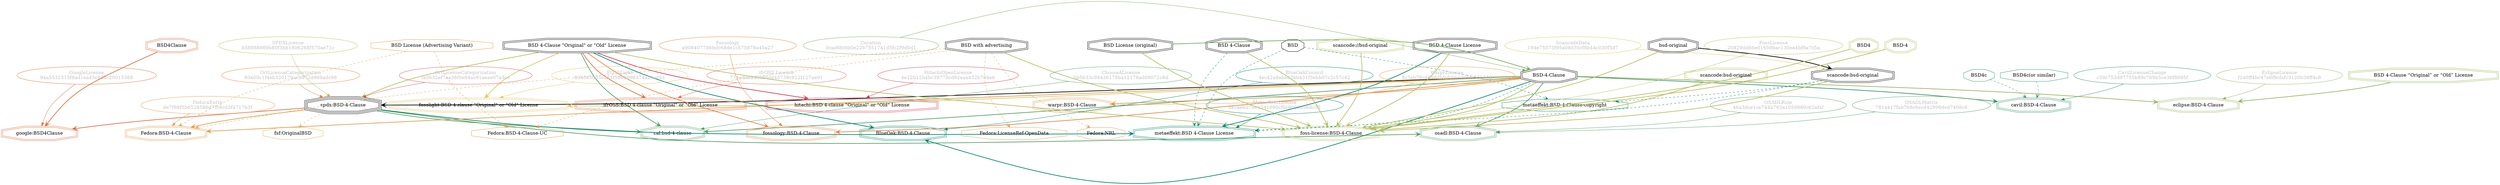 strict digraph {
    node [shape=box];
    graph [splines=curved];
    542 [label="SPDXLicense\nb58988989b80f3bb1806268f570ae71c"
        ,fontcolor=gray
        ,color="#b8bf62"
        ,fillcolor="beige;1"
        ,shape=ellipse];
    543 [label="spdx:BSD-4-Clause"
        ,shape=tripleoctagon];
    544 [label="BSD-4-Clause"
        ,shape=doubleoctagon];
    545 [label="BSD 4-Clause \"Original\" or \"Old\" License"
        ,shape=doubleoctagon];
    5503 [label="GoogleLicense\n94a5532315f8ad1ea45c8d8c20015388"
         ,fontcolor=gray
         ,color="#e06f45"
         ,fillcolor="beige;1"
         ,shape=ellipse];
    5504 [label="google:BSD4Clause"
         ,color="#e06f45"
         ,shape=doubleoctagon];
    5505 [label=BSD4Clause
         ,color="#e06f45"
         ,shape=doubleoctagon];
    5935 [label=BSD,shape=octagon];
    5987 [label="Fedora:BSD-4-Clause-UC"
         ,color="#e09d4b"
         ,shape=octagon];
    5988 [label="BSD License (Advertising Variant)"
         ,color="#e09d4b"
         ,shape=octagon];
    5989 [label="BSD with advertising"
         ,shape=doubleoctagon];
    5990 [label="FedoraEntry\nde7f88f5b6528586d7f08cd3f4717b3f"
         ,fontcolor=gray
         ,color="#e09d4b"
         ,fillcolor="beige;1"
         ,shape=ellipse];
    5991 [label="Fedora:BSD-4-Clause"
         ,color="#e09d4b"
         ,shape=doubleoctagon];
    7473 [label="Fedora:LicenseRef-OpenData"
         ,color="#e09d4b"
         ,shape=octagon];
    8203 [label="Fedora:NRL"
         ,color="#e09d4b"
         ,shape=octagon];
    8809 [label="BlueOakCouncil\n4ec42a9abe83bb431f3ebb07c2c57c42"
         ,fontcolor=gray
         ,color="#00876c"
         ,fillcolor="beige;1"
         ,shape=ellipse];
    8810 [label="BlueOak:BSD-4-Clause"
         ,color="#00876c"
         ,shape=doubleoctagon];
    9564 [label="OSADLRule\n46a3dce1ce744b763a1059880c62afaf"
         ,fontcolor=gray
         ,color="#58a066"
         ,fillcolor="beige;1"
         ,shape=ellipse];
    9565 [label="osadl:BSD-4-Clause"
         ,color="#58a066"
         ,shape=doubleoctagon];
    9914 [label="OSADLMatrix\n781a417fab768c6ecd42998dcd7408c6"
         ,fontcolor=gray
         ,color="#58a066"
         ,fillcolor="beige;1"
         ,shape=ellipse];
    10516 [label="fsf:OriginalBSD"
          ,color="#deb256"
          ,shape=octagon];
    10979 [label="ChooseALicense\nbb5b33c98436178ba12178ad09072c8d"
          ,fontcolor=gray
          ,color="#58a066"
          ,fillcolor="beige;1"
          ,shape=ellipse];
    10980 [label="cal:bsd-4-clause"
          ,color="#58a066"
          ,shape=doubleoctagon];
    13017 [label="ScancodeData\n194e75573f95a08d35cf8b44c030f5d7"
          ,fontcolor=gray
          ,color="#dac767"
          ,fillcolor="beige;1"
          ,shape=ellipse];
    13018 [label="scancode:bsd-original"
          ,shape=doubleoctagon];
    13019 [label="bsd-original"
          ,shape=doubleoctagon];
    26893 [label="Fossology\na9084077d6fefc68de1c575878a45a27"
          ,fontcolor=gray
          ,color="#e18745"
          ,fillcolor="beige;1"
          ,shape=ellipse];
    26894 [label="fossology:BSD-4-Clause"
          ,color="#e18745"
          ,shape=doubleoctagon];
    28633 [label="OrtLicenseCategorization\nfa3632ef7aa36f0e84ac91aeae07a3ce"
          ,fontcolor=gray
          ,color="#dc574a"
          ,fillcolor="beige;1"
          ,shape=ellipse];
    35482 [label="OrtLicenseCategorization\n83e00c1f4eb320179acb972d969adc98"
          ,fontcolor=gray
          ,color="#e18745"
          ,fillcolor="beige;1"
          ,shape=ellipse];
    36594 [label="CavilLicenseChange\nc39c753d97755b89c769b5ce36f8695f"
          ,fontcolor=gray
          ,color="#379469"
          ,fillcolor="beige;1"
          ,shape=ellipse];
    36595 [label="cavil:BSD-4-Clause"
          ,color="#379469"
          ,shape=doubleoctagon];
    36596 [label=BSD4c
          ,color="#379469"
          ,shape=octagon];
    36597 [label="BSD4c(or similar)"
          ,color="#379469"
          ,shape=octagon];
    39323 [label="MetaeffektLicense\nce5aeb179e1041690cf0c900ab56dc35"
          ,fontcolor=gray
          ,color="#00876c"
          ,fillcolor="beige;1"
          ,shape=ellipse];
    39324 [label="metaeffekt:BSD 4-Clause License"
          ,color="#00876c"
          ,shape=doubleoctagon];
    39325 [label="BSD 4-Clause License"
          ,shape=doubleoctagon];
    39326 [label="BSD 4-Clause"
          ,shape=doubleoctagon];
    39354 [label="metaeffekt:BSD-4-Clause-copyright"
          ,color="#00876c"
          ,shape=octagon];
    50225 [label="WarprLicense\n8c3ab78cd698dbfafcbba209f135b648"
          ,fontcolor=gray
          ,color="#e09d4b"
          ,fillcolor="beige;1"
          ,shape=ellipse];
    50226 [label="warpr:BSD-4-Clause"
          ,color="#e09d4b"
          ,shape=doubleoctagon];
    50473 [label="FossLicense\n20829dd66e01659bac130ea4bf8a7c5a"
          ,fontcolor=gray
          ,color="#b8bf62"
          ,fillcolor="beige;1"
          ,shape=ellipse];
    50474 [label="foss-license:BSD-4-Clause"
          ,color="#b8bf62"
          ,shape=doubleoctagon];
    50475 [label=BSD4
          ,color="#b8bf62"
          ,shape=doubleoctagon];
    50476 [label="BSD-4"
          ,color="#b8bf62"
          ,shape=doubleoctagon];
    50477 [label="BSD License (original)"
          ,shape=doubleoctagon];
    50478 [label="scancode://bsd-original"
          ,color="#b8bf62"
          ,shape=doubleoctagon];
    50479 [label="scancode:bsd-original"
          ,color="#b8bf62"
          ,shape=doubleoctagon];
    51053 [label="FOSSLight\n6340e5835cd53f5ff6b996374a23e6b1"
          ,fontcolor=gray
          ,color="#dac767"
          ,fillcolor="beige;1"
          ,shape=ellipse];
    51054 [label="fosslight:BSD 4-clause \"Original\" or \"Old\" License"
          ,color="#dac767"
          ,shape=doubleoctagon];
    51491 [label="HitachiOpenLicense\n4e12b12b4bc3977dcd92eaa432b704e6"
          ,fontcolor=gray
          ,color="#d43d51"
          ,fillcolor="beige;1"
          ,shape=ellipse];
    51492 [label="hitachi:BSD 4-clause \"Original\" or \"Old\" License"
          ,color="#d43d51"
          ,shape=doubleoctagon];
    54348 [label="EclipseLicense\nf1d0ff4bc47e6f9cfafc3120b38ff4c8"
          ,fontcolor=gray
          ,color="#98b561"
          ,fillcolor="beige;1"
          ,shape=ellipse];
    54349 [label="eclipse:BSD-4-Clause"
          ,color="#98b561"
          ,shape=doubleoctagon];
    54350 [label="BSD 4-Clause “Original” or “Old” License"
          ,color="#98b561"
          ,shape=doubleoctagon];
    54501 [label="ifrOSS License\n774edde840c98dd45739c912f127ae91"
          ,fontcolor=gray
          ,color="#e06f45"
          ,fillcolor="beige;1"
          ,shape=ellipse];
    54502 [label="ifrOSS:BSD 4-clause \"Original\" or \"Old\" License"
          ,color="#e06f45"
          ,shape=doubleoctagon];
    58452 [label="Curation\n0cad6fc0b0e22b7551741d5fc2f9d0d1"
          ,fontcolor=gray
          ,color="#78ab63"
          ,fillcolor="beige;1"
          ,shape=ellipse];
    542 -> 543 [weight=0.5
               ,color="#b8bf62"];
    543 -> 5504 [style=bold
                ,arrowhead=vee
                ,weight=0.7
                ,color="#e06f45"];
    543 -> 5991 [style=bold
                ,arrowhead=vee
                ,weight=0.7
                ,color="#e09d4b"];
    543 -> 9565 [style=bold
                ,arrowhead=vee
                ,weight=0.7
                ,color="#58a066"];
    543 -> 10516 [style=dashed
                 ,arrowhead=vee
                 ,weight=0.5
                 ,color="#deb256"];
    543 -> 10980 [style=bold
                 ,arrowhead=vee
                 ,weight=0.7
                 ,color="#58a066"];
    543 -> 39324 [style=bold
                 ,arrowhead=vee
                 ,weight=0.7
                 ,color="#00876c"];
    544 -> 543 [style=bold
               ,arrowhead=vee
               ,weight=0.7];
    544 -> 5991 [style=bold
                ,arrowhead=vee
                ,weight=0.7
                ,color="#e09d4b"];
    544 -> 8810 [style=bold
                ,arrowhead=vee
                ,weight=0.7
                ,color="#00876c"];
    544 -> 9565 [style=bold
                ,arrowhead=vee
                ,weight=0.7
                ,color="#58a066"];
    544 -> 10980 [style=bold
                 ,arrowhead=vee
                 ,weight=0.7
                 ,color="#58a066"];
    544 -> 26894 [style=bold
                 ,arrowhead=vee
                 ,weight=0.7
                 ,color="#e18745"];
    544 -> 36595 [style=bold
                 ,arrowhead=vee
                 ,weight=0.7
                 ,color="#379469"];
    544 -> 36595 [style=bold
                 ,arrowhead=vee
                 ,weight=0.7
                 ,color="#379469"];
    544 -> 39324 [style=dashed
                 ,arrowhead=vee
                 ,weight=0.5
                 ,color="#00876c"];
    544 -> 50226 [style=bold
                 ,arrowhead=vee
                 ,weight=0.7
                 ,color="#e09d4b"];
    544 -> 50474 [style=bold
                 ,arrowhead=vee
                 ,weight=0.7
                 ,color="#b8bf62"];
    544 -> 51054 [style=bold
                 ,arrowhead=vee
                 ,weight=0.7
                 ,color="#dac767"];
    544 -> 54349 [style=bold
                 ,arrowhead=vee
                 ,weight=0.7
                 ,color="#98b561"];
    545 -> 543 [style=bold
               ,arrowhead=vee
               ,weight=0.7
               ,color="#b8bf62"];
    545 -> 8810 [style=bold
                ,arrowhead=vee
                ,weight=0.7
                ,color="#00876c"];
    545 -> 10980 [style=bold
                 ,arrowhead=vee
                 ,weight=0.7
                 ,color="#58a066"];
    545 -> 26894 [style=bold
                 ,arrowhead=vee
                 ,weight=0.7
                 ,color="#e18745"];
    545 -> 50474 [style=bold
                 ,arrowhead=vee
                 ,weight=0.7
                 ,color="#b8bf62"];
    545 -> 51054 [style=bold
                 ,arrowhead=vee
                 ,weight=0.7
                 ,color="#dac767"];
    545 -> 51492 [style=bold
                 ,arrowhead=vee
                 ,weight=0.7
                 ,color="#d43d51"];
    545 -> 54502 [style=bold
                 ,arrowhead=vee
                 ,weight=0.7
                 ,color="#e06f45"];
    545 -> 54502 [style=bold
                 ,arrowhead=vee
                 ,weight=0.7
                 ,color="#e06f45"];
    5503 -> 5504 [weight=0.5
                 ,color="#e06f45"];
    5505 -> 5504 [style=bold
                 ,arrowhead=vee
                 ,weight=0.7
                 ,color="#e06f45"];
    5935 -> 39324 [style=dashed
                  ,arrowhead=vee
                  ,weight=0.5
                  ,color="#00876c"];
    5935 -> 39354 [style=dashed
                  ,arrowhead=vee
                  ,weight=0.5
                  ,color="#00876c"];
    5988 -> 5987 [style=dashed
                 ,arrowhead=vee
                 ,weight=0.5
                 ,color="#e09d4b"];
    5988 -> 5991 [style=dashed
                 ,arrowhead=vee
                 ,weight=0.5
                 ,color="#e09d4b"];
    5989 -> 5987 [style=dashed
                 ,arrowhead=vee
                 ,weight=0.5
                 ,color="#e09d4b"];
    5989 -> 5991 [style=dashed
                 ,arrowhead=vee
                 ,weight=0.5
                 ,color="#e09d4b"];
    5989 -> 7473 [style=dashed
                 ,arrowhead=vee
                 ,weight=0.5
                 ,color="#e09d4b"];
    5989 -> 8203 [style=dashed
                 ,arrowhead=vee
                 ,weight=0.5
                 ,color="#e09d4b"];
    5989 -> 50474 [style=bold
                  ,arrowhead=vee
                  ,weight=0.7
                  ,color="#b8bf62"];
    5990 -> 5991 [weight=0.5
                 ,color="#e09d4b"];
    8809 -> 8810 [weight=0.5
                 ,color="#00876c"];
    9564 -> 9565 [weight=0.5
                 ,color="#58a066"];
    9914 -> 9565 [weight=0.5
                 ,color="#58a066"];
    10979 -> 10980 [weight=0.5
                   ,color="#58a066"];
    13017 -> 13018 [weight=0.5
                   ,color="#dac767"];
    13018 -> 39324 [style=dashed
                   ,arrowhead=vee
                   ,weight=0.5
                   ,color="#00876c"];
    13018 -> 39354 [style=dashed
                   ,arrowhead=vee
                   ,weight=0.5
                   ,color="#00876c"];
    13018 -> 50474 [style=bold
                   ,arrowhead=vee
                   ,weight=0.7
                   ,color="#b8bf62"];
    13019 -> 13018 [style=bold
                   ,arrowhead=vee
                   ,weight=0.7];
    13019 -> 50474 [style=bold
                   ,arrowhead=vee
                   ,weight=0.7
                   ,color="#b8bf62"];
    26893 -> 26894 [weight=0.5
                   ,color="#e18745"];
    28633 -> 543 [weight=0.5
                 ,color="#dc574a"];
    35482 -> 543 [weight=0.5
                 ,color="#e18745"];
    36594 -> 36595 [weight=0.5
                   ,color="#379469"];
    36596 -> 36595 [style=dashed
                   ,arrowhead=vee
                   ,weight=0.5
                   ,color="#379469"];
    36597 -> 36595 [style=dashed
                   ,arrowhead=vee
                   ,weight=0.5
                   ,color="#379469"];
    39323 -> 39324 [weight=0.5
                   ,color="#00876c"];
    39325 -> 39324 [style=bold
                   ,arrowhead=vee
                   ,weight=0.7
                   ,color="#00876c"];
    39325 -> 50474 [style=bold
                   ,arrowhead=vee
                   ,weight=0.7
                   ,color="#b8bf62"];
    39326 -> 39324 [style=dashed
                   ,arrowhead=vee
                   ,weight=0.5
                   ,color="#00876c"];
    39326 -> 50474 [style=bold
                   ,arrowhead=vee
                   ,weight=0.7
                   ,color="#b8bf62"];
    50225 -> 50226 [weight=0.5
                   ,color="#e09d4b"];
    50473 -> 50474 [weight=0.5
                   ,color="#b8bf62"];
    50475 -> 50474 [style=bold
                   ,arrowhead=vee
                   ,weight=0.7
                   ,color="#b8bf62"];
    50476 -> 50474 [style=bold
                   ,arrowhead=vee
                   ,weight=0.7
                   ,color="#b8bf62"];
    50477 -> 544 [style=bold
                 ,arrowhead=vee
                 ,weight=0.7
                 ,color="#78ab63"];
    50477 -> 50474 [style=bold
                   ,arrowhead=vee
                   ,weight=0.7
                   ,color="#b8bf62"];
    50478 -> 50474 [style=bold
                   ,arrowhead=vee
                   ,weight=0.7
                   ,color="#b8bf62"];
    50479 -> 50474 [style=bold
                   ,arrowhead=vee
                   ,weight=0.7
                   ,color="#b8bf62"];
    51053 -> 51054 [weight=0.5
                   ,color="#dac767"];
    51491 -> 51492 [weight=0.5
                   ,color="#d43d51"];
    54348 -> 54349 [weight=0.5
                   ,color="#98b561"];
    54350 -> 54349 [style=bold
                   ,arrowhead=vee
                   ,weight=0.7
                   ,color="#98b561"];
    54501 -> 54502 [weight=0.5
                   ,color="#e06f45"];
    58452 -> 544 [weight=0.5
                 ,color="#78ab63"];
}
